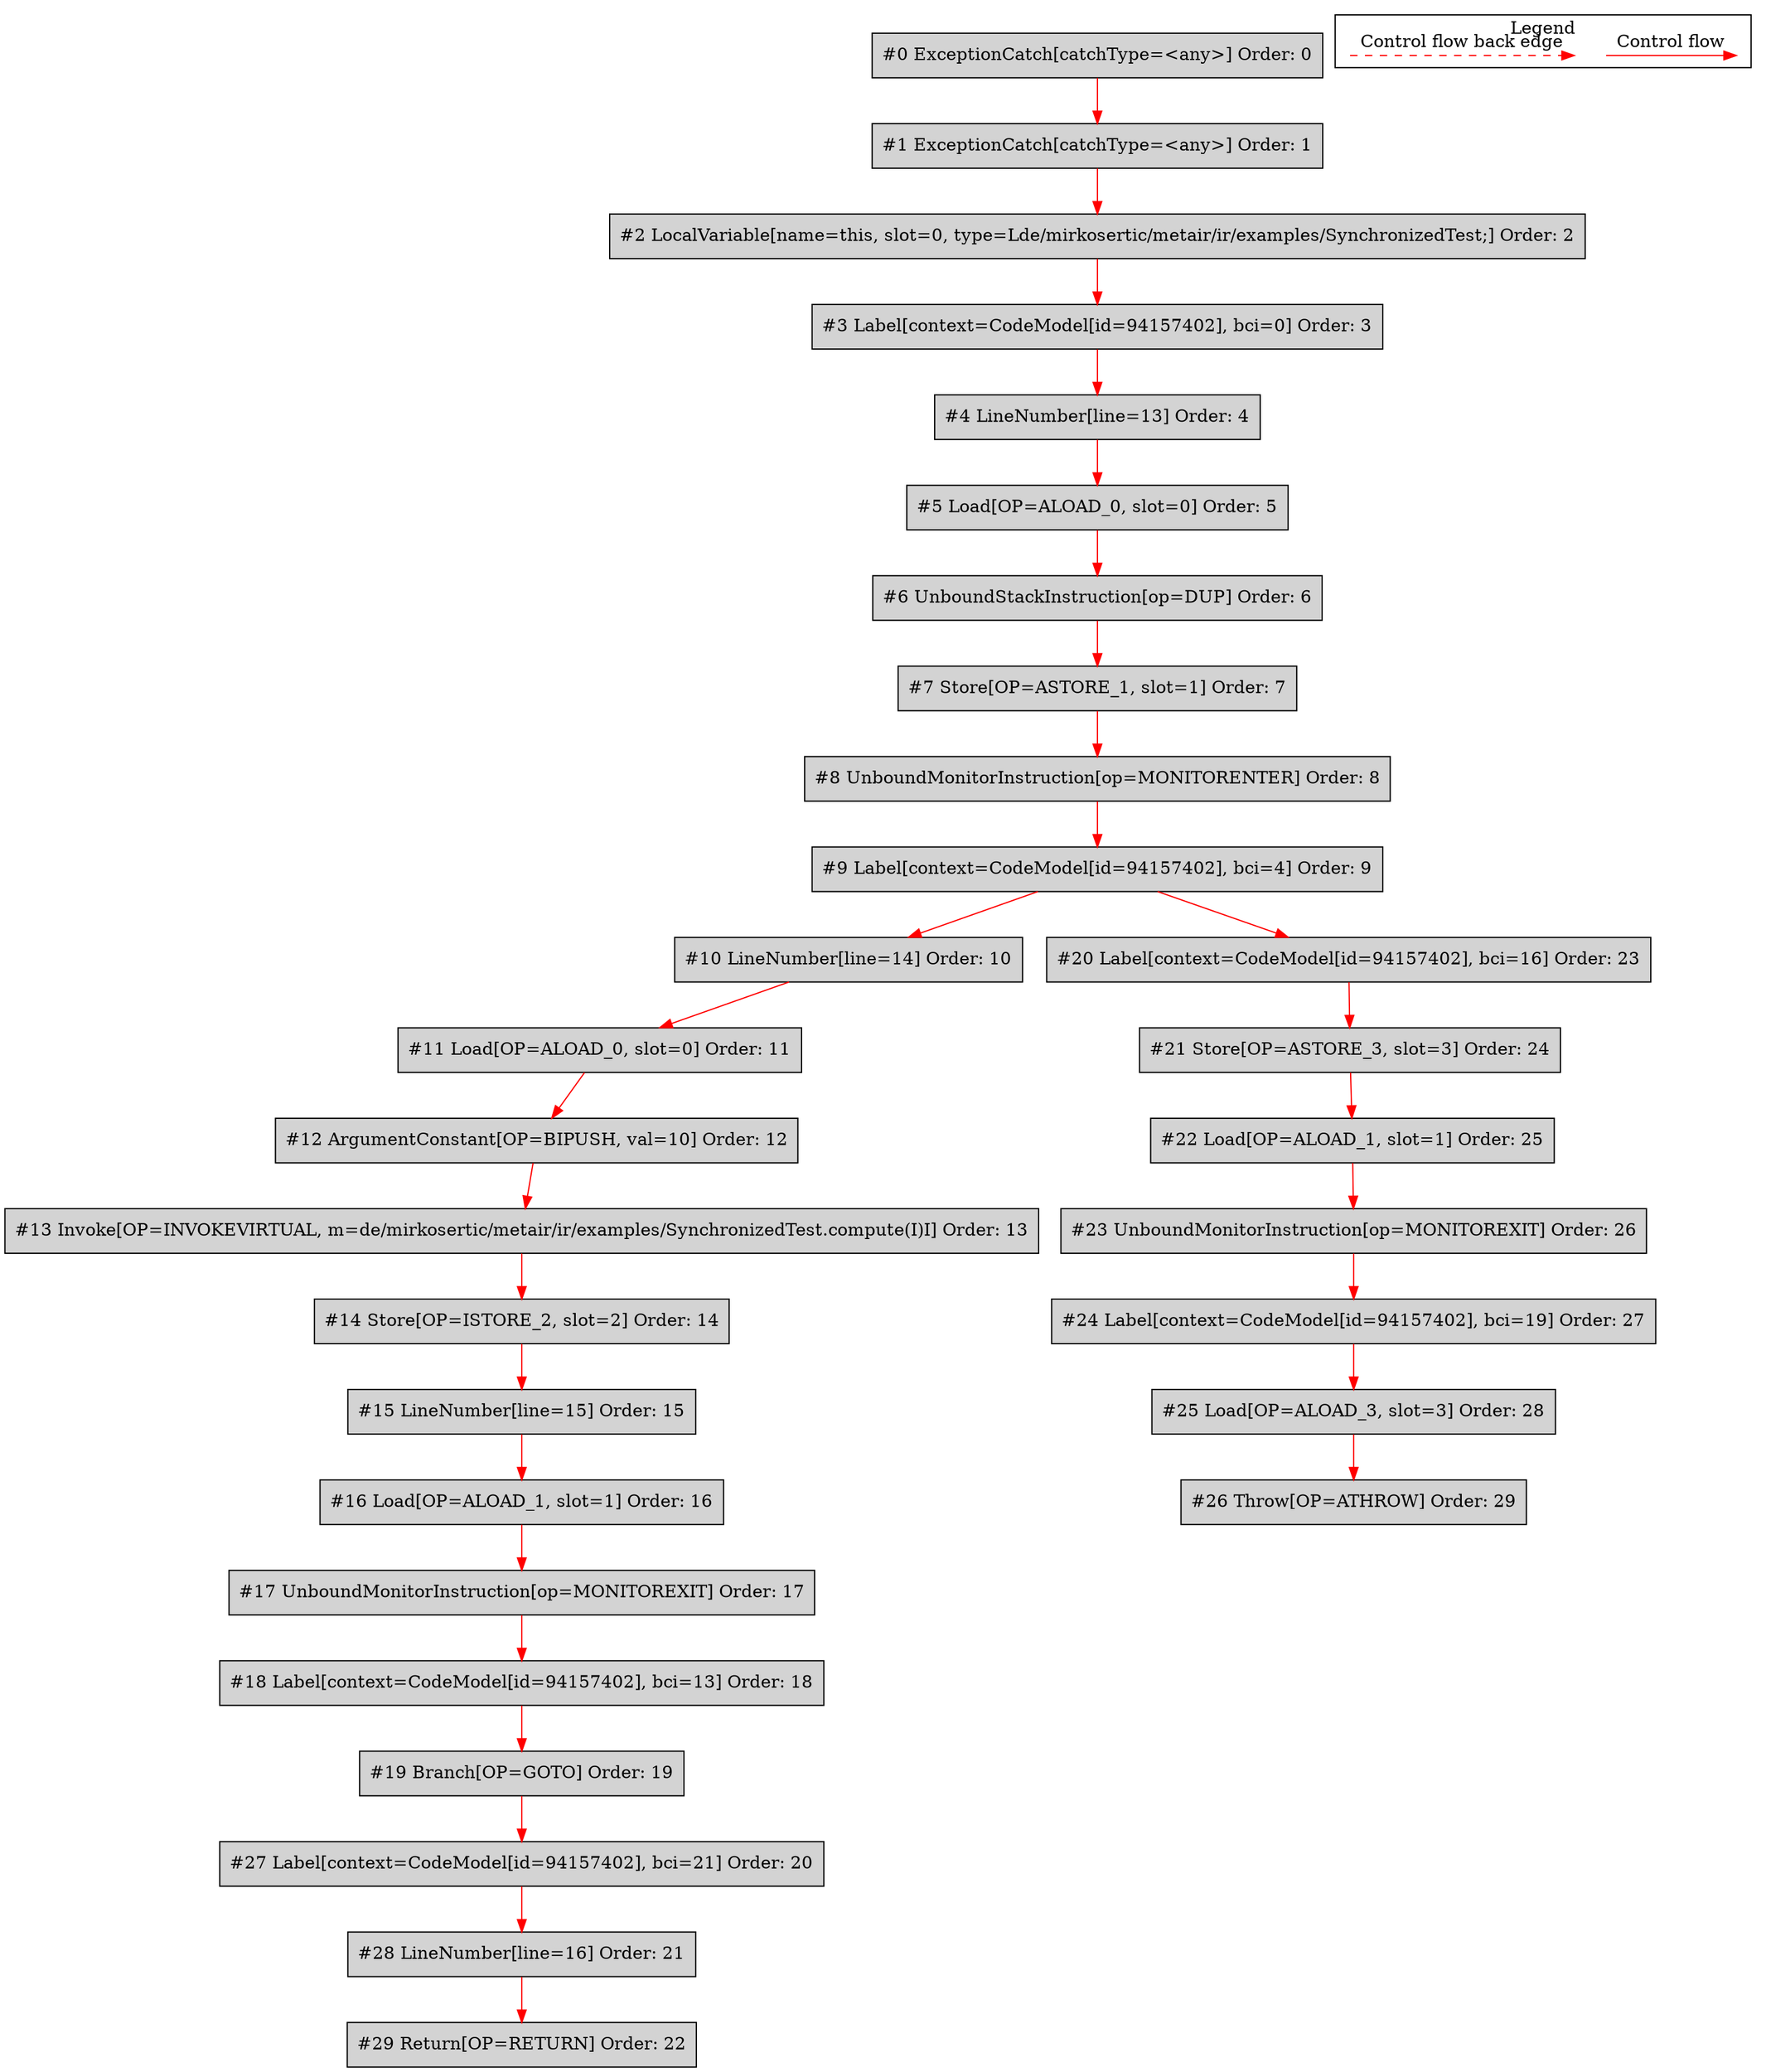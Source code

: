 digraph {
 ordering="in";
 node0[label="#0 ExceptionCatch[catchType=<any>] Order: 0", shape=box, fillcolor=lightgrey, style=filled];
 node1[label="#1 ExceptionCatch[catchType=<any>] Order: 1", shape=box, fillcolor=lightgrey, style=filled];
 node2[label="#2 LocalVariable[name=this, slot=0, type=Lde/mirkosertic/metair/ir/examples/SynchronizedTest;] Order: 2", shape=box, fillcolor=lightgrey, style=filled];
 node3[label="#3 Label[context=CodeModel[id=94157402], bci=0] Order: 3", shape=box, fillcolor=lightgrey, style=filled];
 node4[label="#4 LineNumber[line=13] Order: 4", shape=box, fillcolor=lightgrey, style=filled];
 node5[label="#5 Load[OP=ALOAD_0, slot=0] Order: 5", shape=box, fillcolor=lightgrey, style=filled];
 node6[label="#6 UnboundStackInstruction[op=DUP] Order: 6", shape=box, fillcolor=lightgrey, style=filled];
 node7[label="#7 Store[OP=ASTORE_1, slot=1] Order: 7", shape=box, fillcolor=lightgrey, style=filled];
 node8[label="#8 UnboundMonitorInstruction[op=MONITORENTER] Order: 8", shape=box, fillcolor=lightgrey, style=filled];
 node9[label="#9 Label[context=CodeModel[id=94157402], bci=4] Order: 9", shape=box, fillcolor=lightgrey, style=filled];
 node10[label="#10 LineNumber[line=14] Order: 10", shape=box, fillcolor=lightgrey, style=filled];
 node11[label="#11 Load[OP=ALOAD_0, slot=0] Order: 11", shape=box, fillcolor=lightgrey, style=filled];
 node12[label="#12 ArgumentConstant[OP=BIPUSH, val=10] Order: 12", shape=box, fillcolor=lightgrey, style=filled];
 node13[label="#13 Invoke[OP=INVOKEVIRTUAL, m=de/mirkosertic/metair/ir/examples/SynchronizedTest.compute(I)I] Order: 13", shape=box, fillcolor=lightgrey, style=filled];
 node14[label="#14 Store[OP=ISTORE_2, slot=2] Order: 14", shape=box, fillcolor=lightgrey, style=filled];
 node15[label="#15 LineNumber[line=15] Order: 15", shape=box, fillcolor=lightgrey, style=filled];
 node16[label="#16 Load[OP=ALOAD_1, slot=1] Order: 16", shape=box, fillcolor=lightgrey, style=filled];
 node17[label="#17 UnboundMonitorInstruction[op=MONITOREXIT] Order: 17", shape=box, fillcolor=lightgrey, style=filled];
 node18[label="#18 Label[context=CodeModel[id=94157402], bci=13] Order: 18", shape=box, fillcolor=lightgrey, style=filled];
 node19[label="#19 Branch[OP=GOTO] Order: 19", shape=box, fillcolor=lightgrey, style=filled];
 node20[label="#20 Label[context=CodeModel[id=94157402], bci=16] Order: 23", shape=box, fillcolor=lightgrey, style=filled];
 node21[label="#21 Store[OP=ASTORE_3, slot=3] Order: 24", shape=box, fillcolor=lightgrey, style=filled];
 node22[label="#22 Load[OP=ALOAD_1, slot=1] Order: 25", shape=box, fillcolor=lightgrey, style=filled];
 node23[label="#23 UnboundMonitorInstruction[op=MONITOREXIT] Order: 26", shape=box, fillcolor=lightgrey, style=filled];
 node24[label="#24 Label[context=CodeModel[id=94157402], bci=19] Order: 27", shape=box, fillcolor=lightgrey, style=filled];
 node25[label="#25 Load[OP=ALOAD_3, slot=3] Order: 28", shape=box, fillcolor=lightgrey, style=filled];
 node26[label="#26 Throw[OP=ATHROW] Order: 29", shape=box, fillcolor=lightgrey, style=filled];
 node27[label="#27 Label[context=CodeModel[id=94157402], bci=21] Order: 20", shape=box, fillcolor=lightgrey, style=filled];
 node28[label="#28 LineNumber[line=16] Order: 21", shape=box, fillcolor=lightgrey, style=filled];
 node29[label="#29 Return[OP=RETURN] Order: 22", shape=box, fillcolor=lightgrey, style=filled];
 node0 -> node1[color=red];
 node1 -> node2[color=red];
 node2 -> node3[color=red];
 node3 -> node4[color=red];
 node4 -> node5[color=red];
 node5 -> node6[color=red];
 node6 -> node7[color=red];
 node7 -> node8[color=red];
 node8 -> node9[color=red];
 node9 -> node10[color=red];
 node10 -> node11[color=red];
 node11 -> node12[color=red];
 node12 -> node13[color=red];
 node13 -> node14[color=red];
 node14 -> node15[color=red];
 node15 -> node16[color=red];
 node16 -> node17[color=red];
 node17 -> node18[color=red];
 node18 -> node19[color=red];
 node9 -> node20[color=red];
 node20 -> node21[color=red];
 node21 -> node22[color=red];
 node22 -> node23[color=red];
 node23 -> node24[color=red];
 node24 -> node25[color=red];
 node25 -> node26[color=red];
 node19 -> node27[color=red];
 node27 -> node28[color=red];
 node28 -> node29[color=red];
 subgraph cluster_000 {
  label = "Legend";
  node [shape=point]
  {
   rank=same;
   c0 [style = invis];
   c1 [style = invis];
   c2 [style = invis];
   c3 [style = invis];
  }
  c0 -> c1 [label="Control flow", style=solid, color=red]
  c2 -> c3 [label="Control flow back edge", style=dashed, color=red]
 }

}

